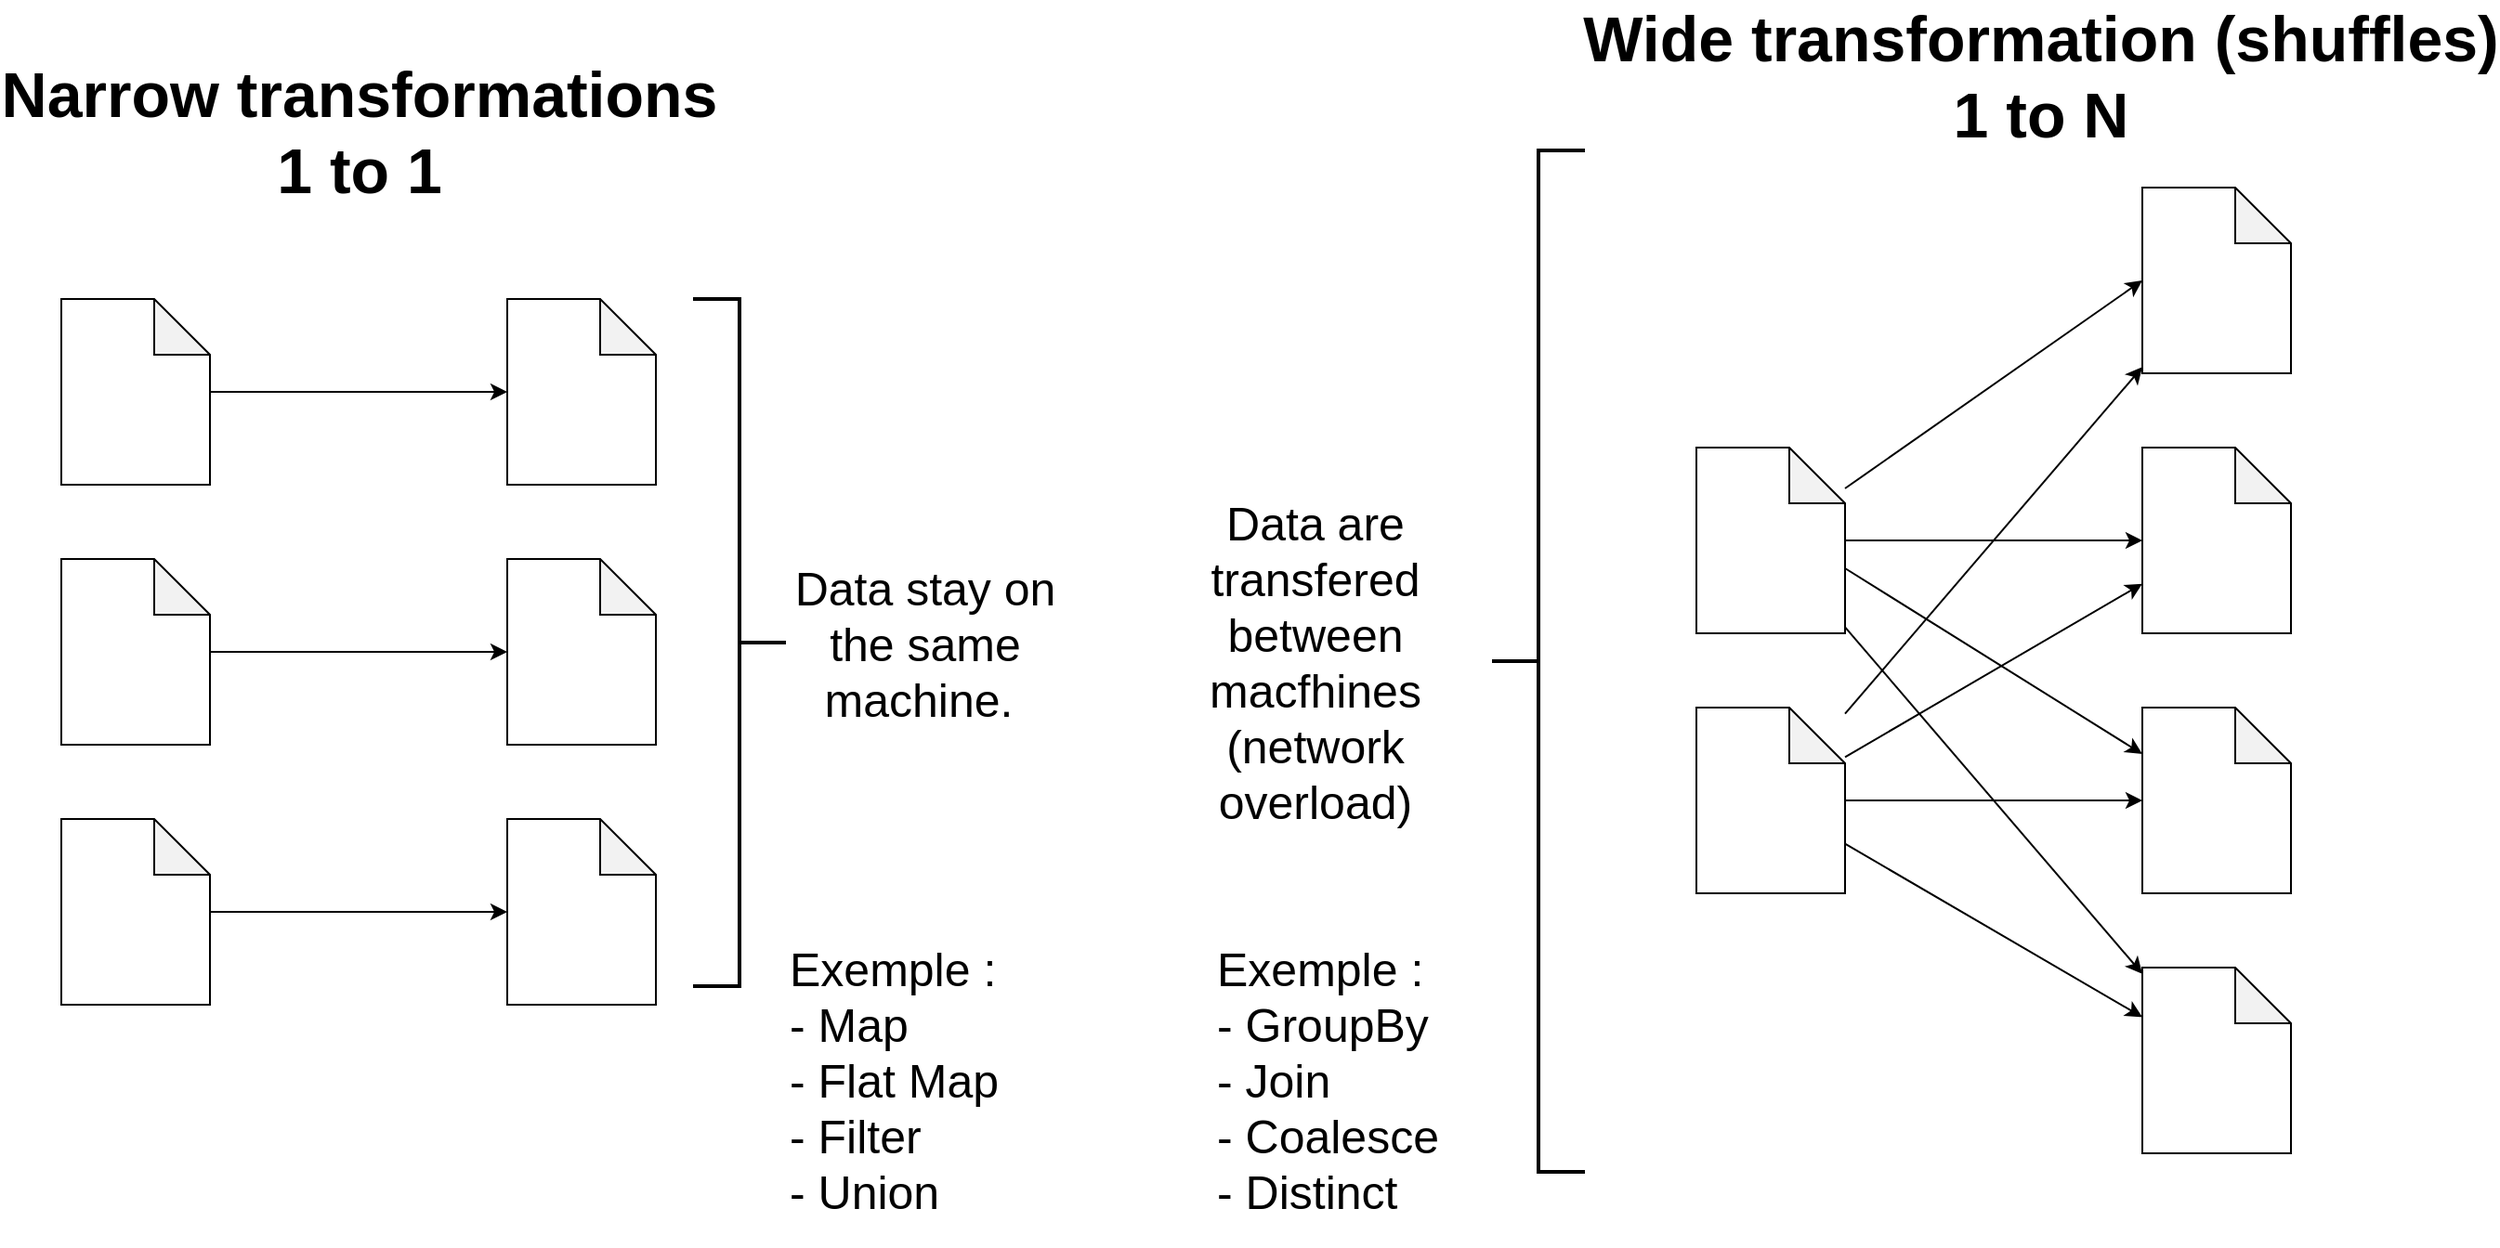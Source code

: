 <mxfile version="13.6.2" type="device"><diagram id="OaDiAnYnXmUE8yCiHB8D" name="Page-1"><mxGraphModel dx="2031" dy="1174" grid="1" gridSize="10" guides="1" tooltips="1" connect="1" arrows="1" fold="1" page="1" pageScale="1" pageWidth="1600" pageHeight="900" math="0" shadow="0"><root><mxCell id="0"/><mxCell id="1" parent="0"/><mxCell id="1KuyQgoQqMwiXnNY7M_k-16" style="edgeStyle=orthogonalEdgeStyle;rounded=0;orthogonalLoop=1;jettySize=auto;html=1;" edge="1" parent="1" source="1KuyQgoQqMwiXnNY7M_k-1" target="1KuyQgoQqMwiXnNY7M_k-4"><mxGeometry relative="1" as="geometry"/></mxCell><mxCell id="1KuyQgoQqMwiXnNY7M_k-1" value="" style="shape=note;whiteSpace=wrap;html=1;backgroundOutline=1;darkOpacity=0.05;" vertex="1" parent="1"><mxGeometry x="80" y="200" width="80" height="100" as="geometry"/></mxCell><mxCell id="1KuyQgoQqMwiXnNY7M_k-17" style="edgeStyle=orthogonalEdgeStyle;rounded=0;orthogonalLoop=1;jettySize=auto;html=1;" edge="1" parent="1" source="1KuyQgoQqMwiXnNY7M_k-2" target="1KuyQgoQqMwiXnNY7M_k-5"><mxGeometry relative="1" as="geometry"/></mxCell><mxCell id="1KuyQgoQqMwiXnNY7M_k-2" value="" style="shape=note;whiteSpace=wrap;html=1;backgroundOutline=1;darkOpacity=0.05;" vertex="1" parent="1"><mxGeometry x="80" y="340" width="80" height="100" as="geometry"/></mxCell><mxCell id="1KuyQgoQqMwiXnNY7M_k-18" style="edgeStyle=orthogonalEdgeStyle;rounded=0;orthogonalLoop=1;jettySize=auto;html=1;" edge="1" parent="1" source="1KuyQgoQqMwiXnNY7M_k-3" target="1KuyQgoQqMwiXnNY7M_k-6"><mxGeometry relative="1" as="geometry"/></mxCell><mxCell id="1KuyQgoQqMwiXnNY7M_k-3" value="" style="shape=note;whiteSpace=wrap;html=1;backgroundOutline=1;darkOpacity=0.05;" vertex="1" parent="1"><mxGeometry x="80" y="480" width="80" height="100" as="geometry"/></mxCell><mxCell id="1KuyQgoQqMwiXnNY7M_k-4" value="" style="shape=note;whiteSpace=wrap;html=1;backgroundOutline=1;darkOpacity=0.05;" vertex="1" parent="1"><mxGeometry x="320" y="200" width="80" height="100" as="geometry"/></mxCell><mxCell id="1KuyQgoQqMwiXnNY7M_k-5" value="" style="shape=note;whiteSpace=wrap;html=1;backgroundOutline=1;darkOpacity=0.05;" vertex="1" parent="1"><mxGeometry x="320" y="340" width="80" height="100" as="geometry"/></mxCell><mxCell id="1KuyQgoQqMwiXnNY7M_k-6" value="" style="shape=note;whiteSpace=wrap;html=1;backgroundOutline=1;darkOpacity=0.05;" vertex="1" parent="1"><mxGeometry x="320" y="480" width="80" height="100" as="geometry"/></mxCell><mxCell id="1KuyQgoQqMwiXnNY7M_k-19" style="rounded=0;orthogonalLoop=1;jettySize=auto;html=1;entryX=0;entryY=0.5;entryDx=0;entryDy=0;entryPerimeter=0;" edge="1" parent="1" source="1KuyQgoQqMwiXnNY7M_k-7" target="1KuyQgoQqMwiXnNY7M_k-14"><mxGeometry relative="1" as="geometry"/></mxCell><mxCell id="1KuyQgoQqMwiXnNY7M_k-20" style="edgeStyle=none;rounded=0;orthogonalLoop=1;jettySize=auto;html=1;" edge="1" parent="1" source="1KuyQgoQqMwiXnNY7M_k-7" target="1KuyQgoQqMwiXnNY7M_k-11"><mxGeometry relative="1" as="geometry"/></mxCell><mxCell id="1KuyQgoQqMwiXnNY7M_k-21" style="edgeStyle=none;rounded=0;orthogonalLoop=1;jettySize=auto;html=1;exitX=0;exitY=0;exitDx=80;exitDy=65;exitPerimeter=0;" edge="1" parent="1" source="1KuyQgoQqMwiXnNY7M_k-7" target="1KuyQgoQqMwiXnNY7M_k-12"><mxGeometry relative="1" as="geometry"/></mxCell><mxCell id="1KuyQgoQqMwiXnNY7M_k-22" style="edgeStyle=none;rounded=0;orthogonalLoop=1;jettySize=auto;html=1;" edge="1" parent="1" source="1KuyQgoQqMwiXnNY7M_k-7" target="1KuyQgoQqMwiXnNY7M_k-13"><mxGeometry relative="1" as="geometry"/></mxCell><mxCell id="1KuyQgoQqMwiXnNY7M_k-7" value="" style="shape=note;whiteSpace=wrap;html=1;backgroundOutline=1;darkOpacity=0.05;" vertex="1" parent="1"><mxGeometry x="960" y="280" width="80" height="100" as="geometry"/></mxCell><mxCell id="1KuyQgoQqMwiXnNY7M_k-24" style="edgeStyle=none;rounded=0;orthogonalLoop=1;jettySize=auto;html=1;" edge="1" parent="1" source="1KuyQgoQqMwiXnNY7M_k-8" target="1KuyQgoQqMwiXnNY7M_k-14"><mxGeometry relative="1" as="geometry"/></mxCell><mxCell id="1KuyQgoQqMwiXnNY7M_k-25" style="edgeStyle=none;rounded=0;orthogonalLoop=1;jettySize=auto;html=1;" edge="1" parent="1" source="1KuyQgoQqMwiXnNY7M_k-8" target="1KuyQgoQqMwiXnNY7M_k-11"><mxGeometry relative="1" as="geometry"/></mxCell><mxCell id="1KuyQgoQqMwiXnNY7M_k-26" style="edgeStyle=none;rounded=0;orthogonalLoop=1;jettySize=auto;html=1;" edge="1" parent="1" source="1KuyQgoQqMwiXnNY7M_k-8" target="1KuyQgoQqMwiXnNY7M_k-12"><mxGeometry relative="1" as="geometry"/></mxCell><mxCell id="1KuyQgoQqMwiXnNY7M_k-27" style="edgeStyle=none;rounded=0;orthogonalLoop=1;jettySize=auto;html=1;" edge="1" parent="1" source="1KuyQgoQqMwiXnNY7M_k-8" target="1KuyQgoQqMwiXnNY7M_k-13"><mxGeometry relative="1" as="geometry"/></mxCell><mxCell id="1KuyQgoQqMwiXnNY7M_k-8" value="" style="shape=note;whiteSpace=wrap;html=1;backgroundOutline=1;darkOpacity=0.05;" vertex="1" parent="1"><mxGeometry x="960" y="420" width="80" height="100" as="geometry"/></mxCell><mxCell id="1KuyQgoQqMwiXnNY7M_k-11" value="" style="shape=note;whiteSpace=wrap;html=1;backgroundOutline=1;darkOpacity=0.05;" vertex="1" parent="1"><mxGeometry x="1200" y="280" width="80" height="100" as="geometry"/></mxCell><mxCell id="1KuyQgoQqMwiXnNY7M_k-12" value="" style="shape=note;whiteSpace=wrap;html=1;backgroundOutline=1;darkOpacity=0.05;" vertex="1" parent="1"><mxGeometry x="1200" y="420" width="80" height="100" as="geometry"/></mxCell><mxCell id="1KuyQgoQqMwiXnNY7M_k-13" value="" style="shape=note;whiteSpace=wrap;html=1;backgroundOutline=1;darkOpacity=0.05;" vertex="1" parent="1"><mxGeometry x="1200" y="560" width="80" height="100" as="geometry"/></mxCell><mxCell id="1KuyQgoQqMwiXnNY7M_k-14" value="" style="shape=note;whiteSpace=wrap;html=1;backgroundOutline=1;darkOpacity=0.05;" vertex="1" parent="1"><mxGeometry x="1200" y="140" width="80" height="100" as="geometry"/></mxCell><mxCell id="1KuyQgoQqMwiXnNY7M_k-30" value="&lt;font style=&quot;font-size: 34px&quot;&gt;Narrow transformations&lt;br&gt;1 to 1&lt;br&gt;&lt;/font&gt;" style="text;strokeColor=none;fillColor=none;html=1;fontSize=24;fontStyle=1;verticalAlign=middle;align=center;" vertex="1" parent="1"><mxGeometry x="90" y="90" width="300" height="40" as="geometry"/></mxCell><mxCell id="1KuyQgoQqMwiXnNY7M_k-31" value="&lt;font style=&quot;font-size: 34px&quot;&gt;Wide transformation (shuffles)&lt;br&gt;1 to N&lt;br&gt;&lt;/font&gt;" style="text;strokeColor=none;fillColor=none;html=1;fontSize=24;fontStyle=1;verticalAlign=middle;align=center;" vertex="1" parent="1"><mxGeometry x="960" y="60" width="370" height="40" as="geometry"/></mxCell><mxCell id="1KuyQgoQqMwiXnNY7M_k-32" value="&lt;font style=&quot;font-size: 25px&quot;&gt;Exemple :&lt;br&gt;- Map&lt;br&gt;- Flat Map&lt;br&gt;- Filter&lt;br&gt;- Union&lt;/font&gt;" style="text;html=1;strokeColor=none;fillColor=none;align=left;verticalAlign=middle;whiteSpace=wrap;rounded=0;" vertex="1" parent="1"><mxGeometry x="470" y="530" width="140" height="180" as="geometry"/></mxCell><mxCell id="1KuyQgoQqMwiXnNY7M_k-33" value="&lt;font style=&quot;font-size: 25px&quot;&gt;Exemple :&lt;br&gt;- GroupBy&lt;br&gt;- Join&lt;br&gt;- Coalesce&lt;br&gt;- Distinct&lt;/font&gt;" style="text;html=1;strokeColor=none;fillColor=none;align=left;verticalAlign=middle;whiteSpace=wrap;rounded=0;" vertex="1" parent="1"><mxGeometry x="700" y="530" width="140" height="180" as="geometry"/></mxCell><mxCell id="1KuyQgoQqMwiXnNY7M_k-34" value="&lt;font style=&quot;font-size: 25px&quot;&gt;Data stay on the same machine.&amp;nbsp;&lt;/font&gt;" style="text;html=1;strokeColor=none;fillColor=none;align=center;verticalAlign=middle;whiteSpace=wrap;rounded=0;" vertex="1" parent="1"><mxGeometry x="470" y="305" width="150" height="160" as="geometry"/></mxCell><mxCell id="1KuyQgoQqMwiXnNY7M_k-35" value="&lt;font style=&quot;font-size: 25px&quot;&gt;Data are transfered between macfhines (network overload)&lt;/font&gt;" style="text;html=1;strokeColor=none;fillColor=none;align=center;verticalAlign=middle;whiteSpace=wrap;rounded=0;" vertex="1" parent="1"><mxGeometry x="680" y="302.5" width="150" height="185" as="geometry"/></mxCell><mxCell id="1KuyQgoQqMwiXnNY7M_k-36" value="" style="strokeWidth=2;html=1;shape=mxgraph.flowchart.annotation_2;align=left;labelPosition=right;pointerEvents=1;perimeterSpacing=4;rotation=-180;" vertex="1" parent="1"><mxGeometry x="420" y="200" width="50" height="370" as="geometry"/></mxCell><mxCell id="1KuyQgoQqMwiXnNY7M_k-37" value="" style="strokeWidth=2;html=1;shape=mxgraph.flowchart.annotation_2;align=left;labelPosition=right;pointerEvents=1;gradientColor=none;" vertex="1" parent="1"><mxGeometry x="850" y="120" width="50" height="550" as="geometry"/></mxCell></root></mxGraphModel></diagram></mxfile>